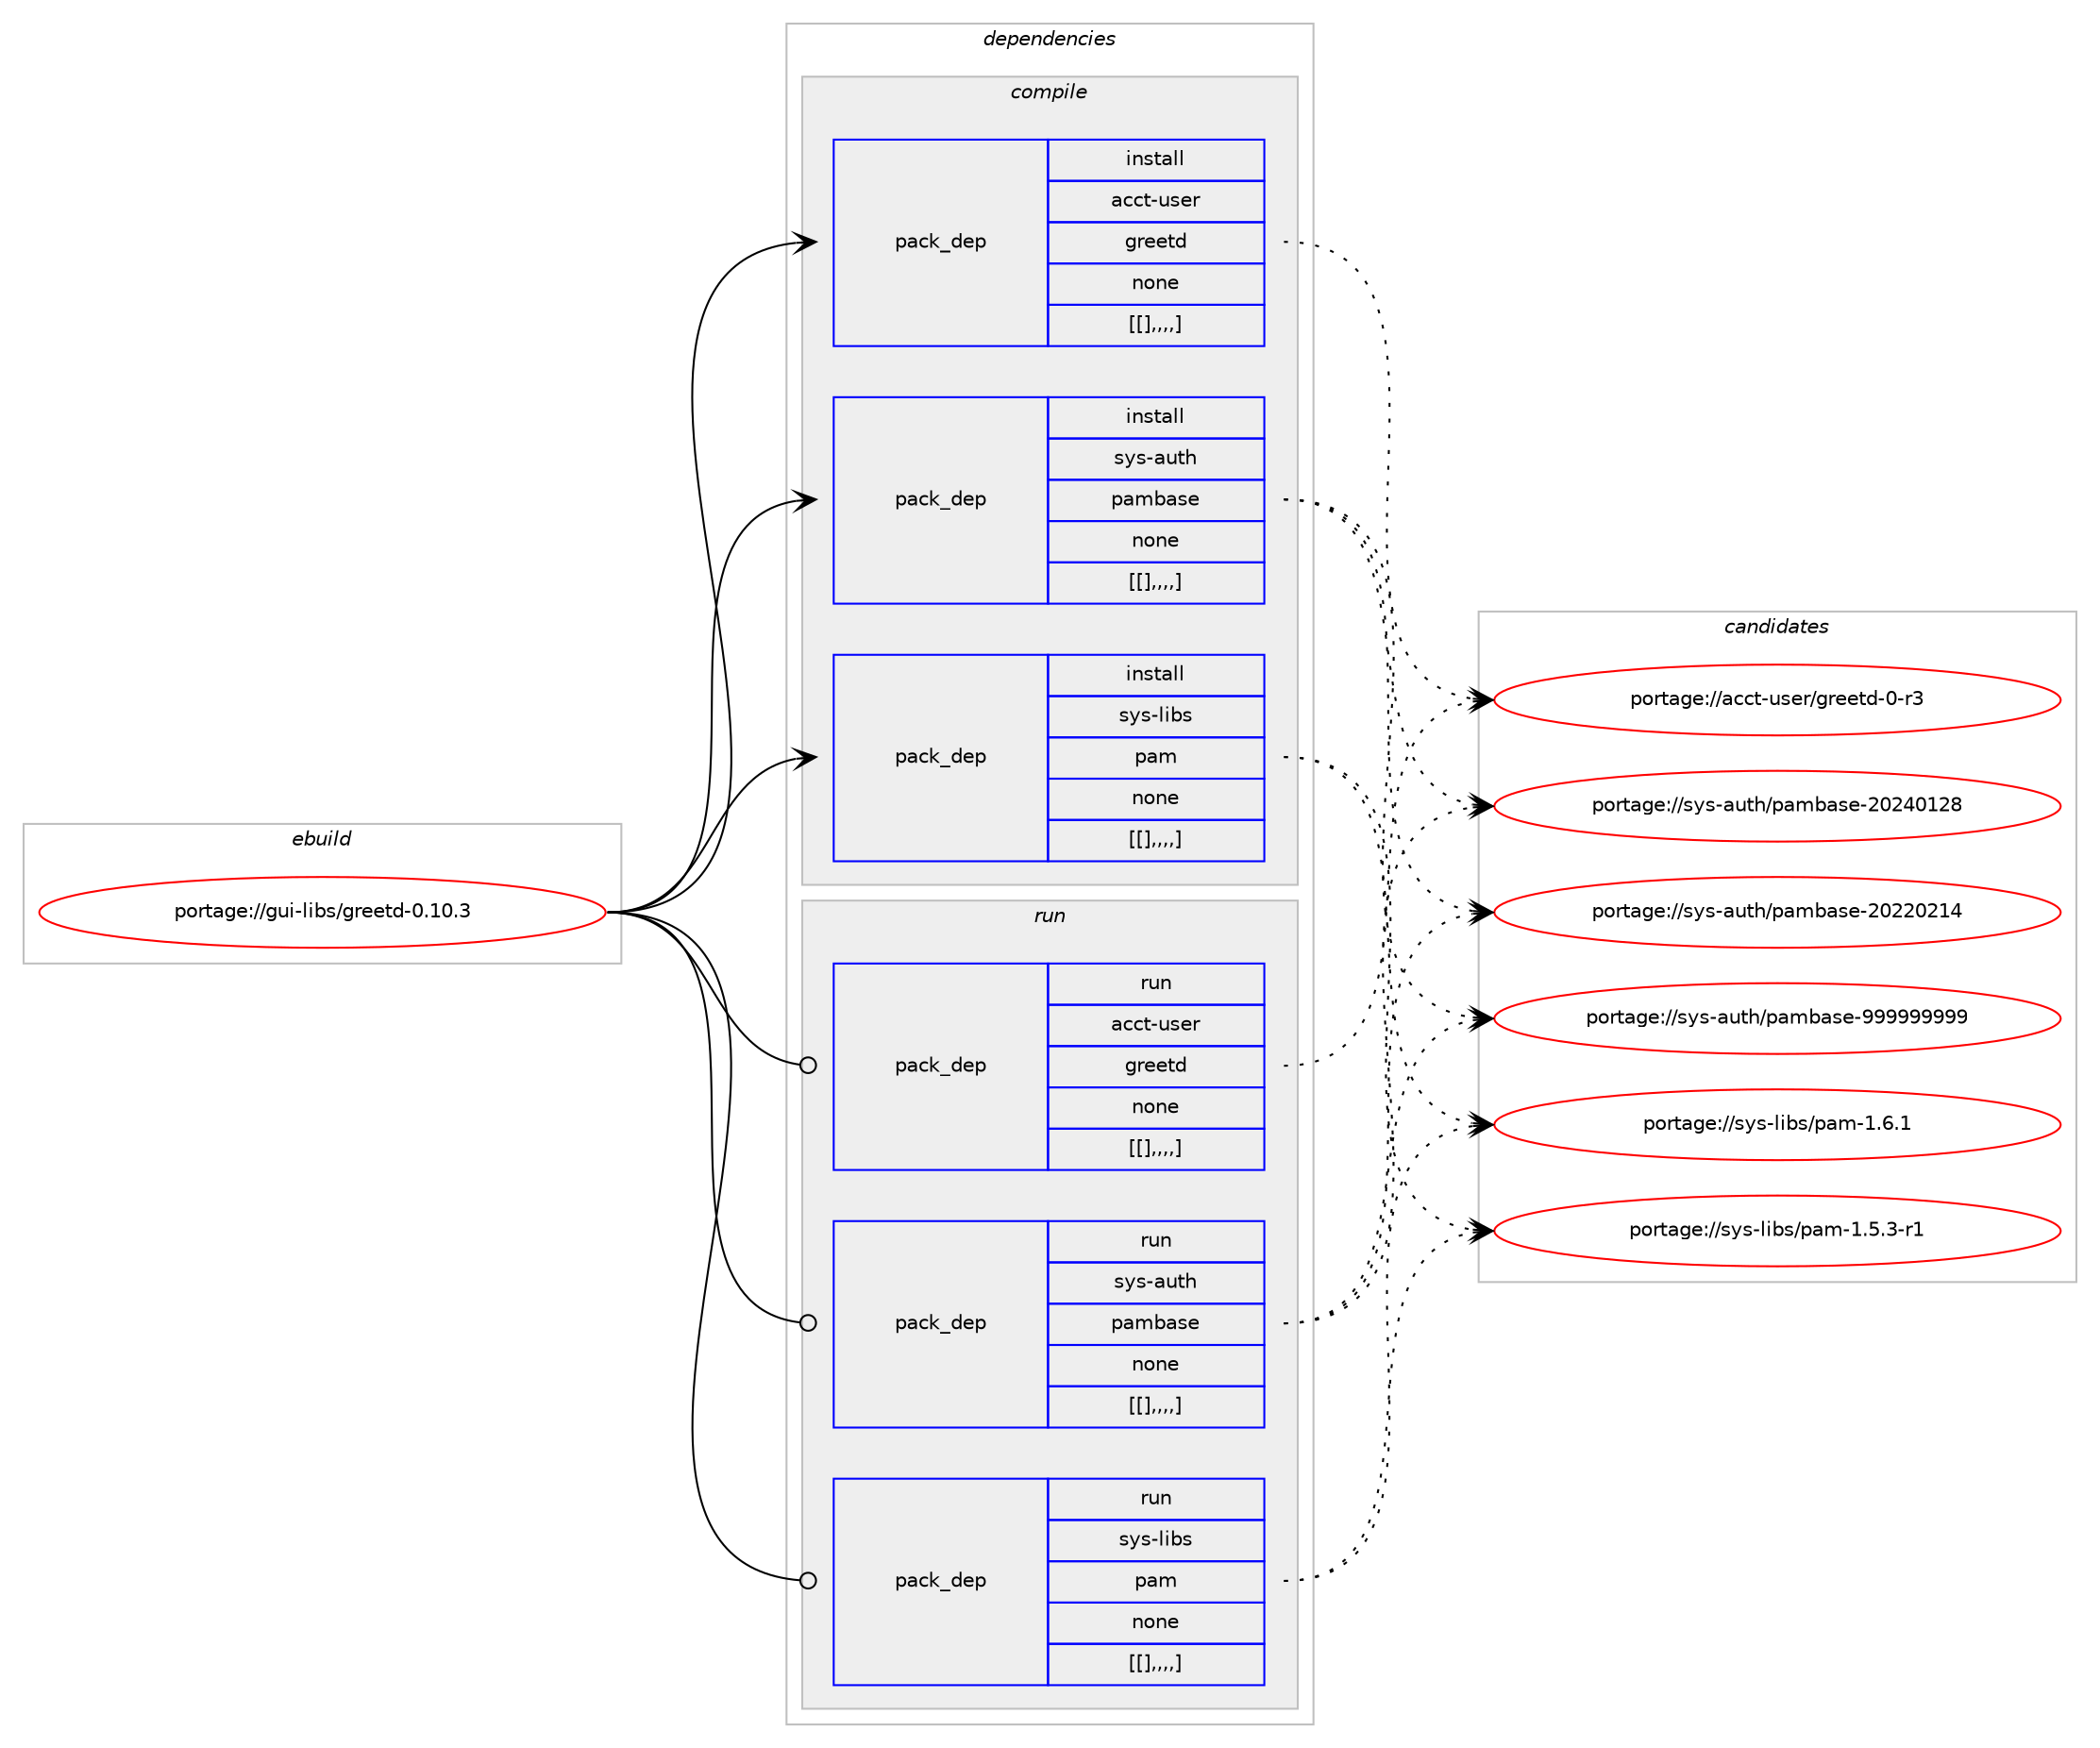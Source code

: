 digraph prolog {

# *************
# Graph options
# *************

newrank=true;
concentrate=true;
compound=true;
graph [rankdir=LR,fontname=Helvetica,fontsize=10,ranksep=1.5];#, ranksep=2.5, nodesep=0.2];
edge  [arrowhead=vee];
node  [fontname=Helvetica,fontsize=10];

# **********
# The ebuild
# **********

subgraph cluster_leftcol {
color=gray;
label=<<i>ebuild</i>>;
id [label="portage://gui-libs/greetd-0.10.3", color=red, width=4, href="../gui-libs/greetd-0.10.3.svg"];
}

# ****************
# The dependencies
# ****************

subgraph cluster_midcol {
color=gray;
label=<<i>dependencies</i>>;
subgraph cluster_compile {
fillcolor="#eeeeee";
style=filled;
label=<<i>compile</i>>;
subgraph pack178049 {
dependency247898 [label=<<TABLE BORDER="0" CELLBORDER="1" CELLSPACING="0" CELLPADDING="4" WIDTH="220"><TR><TD ROWSPAN="6" CELLPADDING="30">pack_dep</TD></TR><TR><TD WIDTH="110">install</TD></TR><TR><TD>acct-user</TD></TR><TR><TD>greetd</TD></TR><TR><TD>none</TD></TR><TR><TD>[[],,,,]</TD></TR></TABLE>>, shape=none, color=blue];
}
id:e -> dependency247898:w [weight=20,style="solid",arrowhead="vee"];
subgraph pack178050 {
dependency247899 [label=<<TABLE BORDER="0" CELLBORDER="1" CELLSPACING="0" CELLPADDING="4" WIDTH="220"><TR><TD ROWSPAN="6" CELLPADDING="30">pack_dep</TD></TR><TR><TD WIDTH="110">install</TD></TR><TR><TD>sys-auth</TD></TR><TR><TD>pambase</TD></TR><TR><TD>none</TD></TR><TR><TD>[[],,,,]</TD></TR></TABLE>>, shape=none, color=blue];
}
id:e -> dependency247899:w [weight=20,style="solid",arrowhead="vee"];
subgraph pack178051 {
dependency247900 [label=<<TABLE BORDER="0" CELLBORDER="1" CELLSPACING="0" CELLPADDING="4" WIDTH="220"><TR><TD ROWSPAN="6" CELLPADDING="30">pack_dep</TD></TR><TR><TD WIDTH="110">install</TD></TR><TR><TD>sys-libs</TD></TR><TR><TD>pam</TD></TR><TR><TD>none</TD></TR><TR><TD>[[],,,,]</TD></TR></TABLE>>, shape=none, color=blue];
}
id:e -> dependency247900:w [weight=20,style="solid",arrowhead="vee"];
}
subgraph cluster_compileandrun {
fillcolor="#eeeeee";
style=filled;
label=<<i>compile and run</i>>;
}
subgraph cluster_run {
fillcolor="#eeeeee";
style=filled;
label=<<i>run</i>>;
subgraph pack178052 {
dependency247901 [label=<<TABLE BORDER="0" CELLBORDER="1" CELLSPACING="0" CELLPADDING="4" WIDTH="220"><TR><TD ROWSPAN="6" CELLPADDING="30">pack_dep</TD></TR><TR><TD WIDTH="110">run</TD></TR><TR><TD>acct-user</TD></TR><TR><TD>greetd</TD></TR><TR><TD>none</TD></TR><TR><TD>[[],,,,]</TD></TR></TABLE>>, shape=none, color=blue];
}
id:e -> dependency247901:w [weight=20,style="solid",arrowhead="odot"];
subgraph pack178053 {
dependency247902 [label=<<TABLE BORDER="0" CELLBORDER="1" CELLSPACING="0" CELLPADDING="4" WIDTH="220"><TR><TD ROWSPAN="6" CELLPADDING="30">pack_dep</TD></TR><TR><TD WIDTH="110">run</TD></TR><TR><TD>sys-auth</TD></TR><TR><TD>pambase</TD></TR><TR><TD>none</TD></TR><TR><TD>[[],,,,]</TD></TR></TABLE>>, shape=none, color=blue];
}
id:e -> dependency247902:w [weight=20,style="solid",arrowhead="odot"];
subgraph pack178054 {
dependency247903 [label=<<TABLE BORDER="0" CELLBORDER="1" CELLSPACING="0" CELLPADDING="4" WIDTH="220"><TR><TD ROWSPAN="6" CELLPADDING="30">pack_dep</TD></TR><TR><TD WIDTH="110">run</TD></TR><TR><TD>sys-libs</TD></TR><TR><TD>pam</TD></TR><TR><TD>none</TD></TR><TR><TD>[[],,,,]</TD></TR></TABLE>>, shape=none, color=blue];
}
id:e -> dependency247903:w [weight=20,style="solid",arrowhead="odot"];
}
}

# **************
# The candidates
# **************

subgraph cluster_choices {
rank=same;
color=gray;
label=<<i>candidates</i>>;

subgraph choice178049 {
color=black;
nodesep=1;
choice979999116451171151011144710311410110111610045484511451 [label="portage://acct-user/greetd-0-r3", color=red, width=4,href="../acct-user/greetd-0-r3.svg"];
dependency247898:e -> choice979999116451171151011144710311410110111610045484511451:w [style=dotted,weight="100"];
}
subgraph choice178050 {
color=black;
nodesep=1;
choice11512111545971171161044711297109989711510145575757575757575757 [label="portage://sys-auth/pambase-999999999", color=red, width=4,href="../sys-auth/pambase-999999999.svg"];
choice115121115459711711610447112971099897115101455048505248495056 [label="portage://sys-auth/pambase-20240128", color=red, width=4,href="../sys-auth/pambase-20240128.svg"];
choice115121115459711711610447112971099897115101455048505048504952 [label="portage://sys-auth/pambase-20220214", color=red, width=4,href="../sys-auth/pambase-20220214.svg"];
dependency247899:e -> choice11512111545971171161044711297109989711510145575757575757575757:w [style=dotted,weight="100"];
dependency247899:e -> choice115121115459711711610447112971099897115101455048505248495056:w [style=dotted,weight="100"];
dependency247899:e -> choice115121115459711711610447112971099897115101455048505048504952:w [style=dotted,weight="100"];
}
subgraph choice178051 {
color=black;
nodesep=1;
choice11512111545108105981154711297109454946544649 [label="portage://sys-libs/pam-1.6.1", color=red, width=4,href="../sys-libs/pam-1.6.1.svg"];
choice115121115451081059811547112971094549465346514511449 [label="portage://sys-libs/pam-1.5.3-r1", color=red, width=4,href="../sys-libs/pam-1.5.3-r1.svg"];
dependency247900:e -> choice11512111545108105981154711297109454946544649:w [style=dotted,weight="100"];
dependency247900:e -> choice115121115451081059811547112971094549465346514511449:w [style=dotted,weight="100"];
}
subgraph choice178052 {
color=black;
nodesep=1;
choice979999116451171151011144710311410110111610045484511451 [label="portage://acct-user/greetd-0-r3", color=red, width=4,href="../acct-user/greetd-0-r3.svg"];
dependency247901:e -> choice979999116451171151011144710311410110111610045484511451:w [style=dotted,weight="100"];
}
subgraph choice178053 {
color=black;
nodesep=1;
choice11512111545971171161044711297109989711510145575757575757575757 [label="portage://sys-auth/pambase-999999999", color=red, width=4,href="../sys-auth/pambase-999999999.svg"];
choice115121115459711711610447112971099897115101455048505248495056 [label="portage://sys-auth/pambase-20240128", color=red, width=4,href="../sys-auth/pambase-20240128.svg"];
choice115121115459711711610447112971099897115101455048505048504952 [label="portage://sys-auth/pambase-20220214", color=red, width=4,href="../sys-auth/pambase-20220214.svg"];
dependency247902:e -> choice11512111545971171161044711297109989711510145575757575757575757:w [style=dotted,weight="100"];
dependency247902:e -> choice115121115459711711610447112971099897115101455048505248495056:w [style=dotted,weight="100"];
dependency247902:e -> choice115121115459711711610447112971099897115101455048505048504952:w [style=dotted,weight="100"];
}
subgraph choice178054 {
color=black;
nodesep=1;
choice11512111545108105981154711297109454946544649 [label="portage://sys-libs/pam-1.6.1", color=red, width=4,href="../sys-libs/pam-1.6.1.svg"];
choice115121115451081059811547112971094549465346514511449 [label="portage://sys-libs/pam-1.5.3-r1", color=red, width=4,href="../sys-libs/pam-1.5.3-r1.svg"];
dependency247903:e -> choice11512111545108105981154711297109454946544649:w [style=dotted,weight="100"];
dependency247903:e -> choice115121115451081059811547112971094549465346514511449:w [style=dotted,weight="100"];
}
}

}
